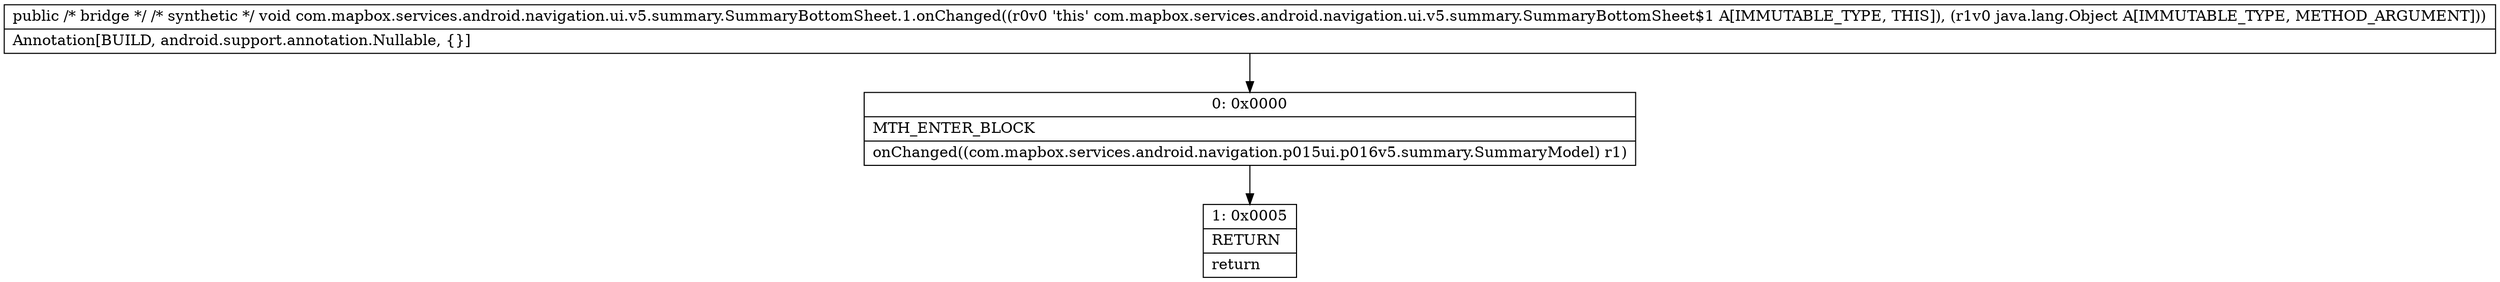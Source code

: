 digraph "CFG forcom.mapbox.services.android.navigation.ui.v5.summary.SummaryBottomSheet.1.onChanged(Ljava\/lang\/Object;)V" {
Node_0 [shape=record,label="{0\:\ 0x0000|MTH_ENTER_BLOCK\l|onChanged((com.mapbox.services.android.navigation.p015ui.p016v5.summary.SummaryModel) r1)\l}"];
Node_1 [shape=record,label="{1\:\ 0x0005|RETURN\l|return\l}"];
MethodNode[shape=record,label="{public \/* bridge *\/ \/* synthetic *\/ void com.mapbox.services.android.navigation.ui.v5.summary.SummaryBottomSheet.1.onChanged((r0v0 'this' com.mapbox.services.android.navigation.ui.v5.summary.SummaryBottomSheet$1 A[IMMUTABLE_TYPE, THIS]), (r1v0 java.lang.Object A[IMMUTABLE_TYPE, METHOD_ARGUMENT]))  | Annotation[BUILD, android.support.annotation.Nullable, \{\}]\l}"];
MethodNode -> Node_0;
Node_0 -> Node_1;
}

